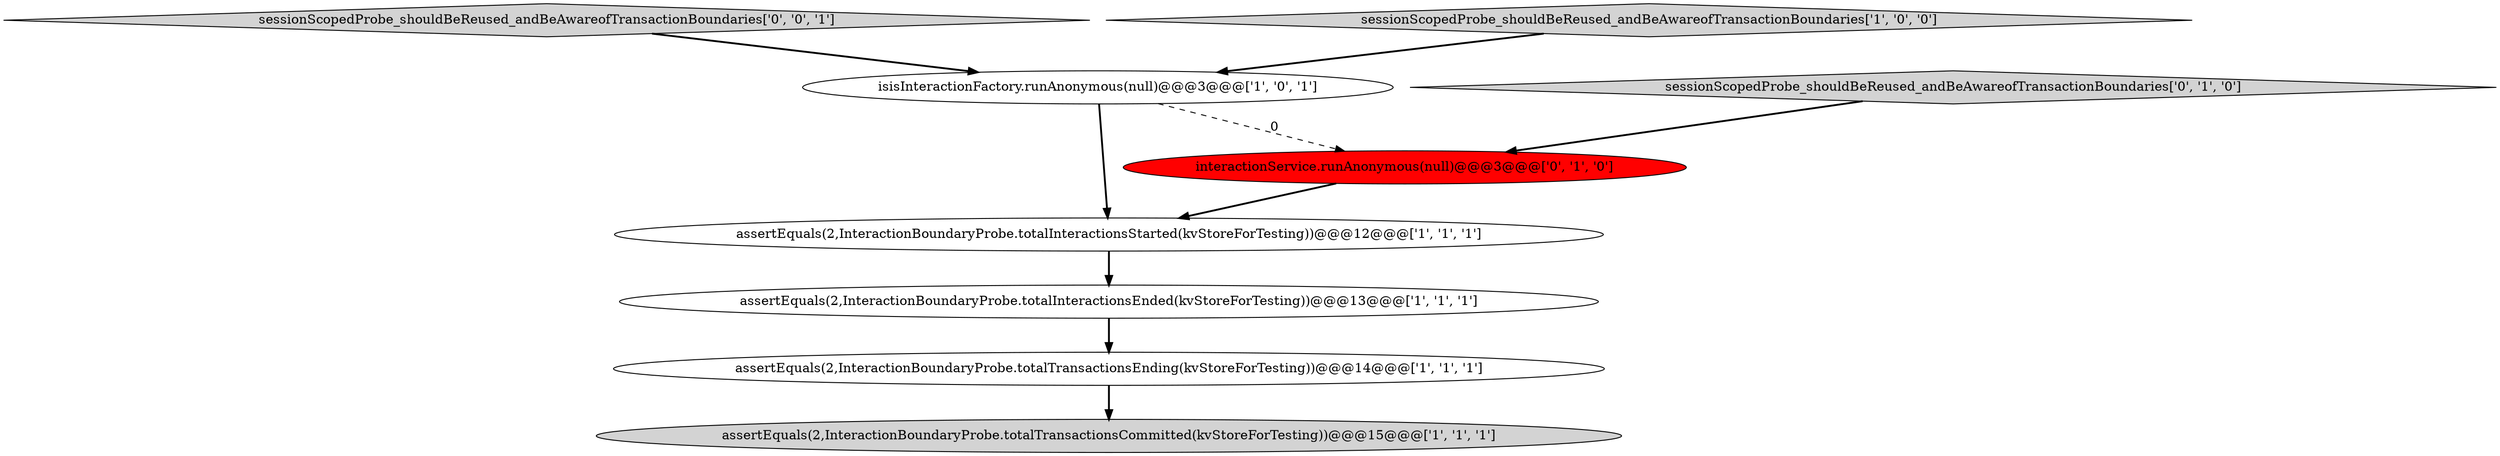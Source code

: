 digraph {
6 [style = filled, label = "interactionService.runAnonymous(null)@@@3@@@['0', '1', '0']", fillcolor = red, shape = ellipse image = "AAA1AAABBB2BBB"];
3 [style = filled, label = "assertEquals(2,InteractionBoundaryProbe.totalInteractionsStarted(kvStoreForTesting))@@@12@@@['1', '1', '1']", fillcolor = white, shape = ellipse image = "AAA0AAABBB1BBB"];
0 [style = filled, label = "isisInteractionFactory.runAnonymous(null)@@@3@@@['1', '0', '1']", fillcolor = white, shape = ellipse image = "AAA0AAABBB1BBB"];
8 [style = filled, label = "sessionScopedProbe_shouldBeReused_andBeAwareofTransactionBoundaries['0', '0', '1']", fillcolor = lightgray, shape = diamond image = "AAA0AAABBB3BBB"];
1 [style = filled, label = "assertEquals(2,InteractionBoundaryProbe.totalInteractionsEnded(kvStoreForTesting))@@@13@@@['1', '1', '1']", fillcolor = white, shape = ellipse image = "AAA0AAABBB1BBB"];
2 [style = filled, label = "sessionScopedProbe_shouldBeReused_andBeAwareofTransactionBoundaries['1', '0', '0']", fillcolor = lightgray, shape = diamond image = "AAA0AAABBB1BBB"];
7 [style = filled, label = "sessionScopedProbe_shouldBeReused_andBeAwareofTransactionBoundaries['0', '1', '0']", fillcolor = lightgray, shape = diamond image = "AAA0AAABBB2BBB"];
4 [style = filled, label = "assertEquals(2,InteractionBoundaryProbe.totalTransactionsEnding(kvStoreForTesting))@@@14@@@['1', '1', '1']", fillcolor = white, shape = ellipse image = "AAA0AAABBB1BBB"];
5 [style = filled, label = "assertEquals(2,InteractionBoundaryProbe.totalTransactionsCommitted(kvStoreForTesting))@@@15@@@['1', '1', '1']", fillcolor = lightgray, shape = ellipse image = "AAA0AAABBB1BBB"];
8->0 [style = bold, label=""];
0->3 [style = bold, label=""];
6->3 [style = bold, label=""];
1->4 [style = bold, label=""];
2->0 [style = bold, label=""];
3->1 [style = bold, label=""];
4->5 [style = bold, label=""];
7->6 [style = bold, label=""];
0->6 [style = dashed, label="0"];
}
